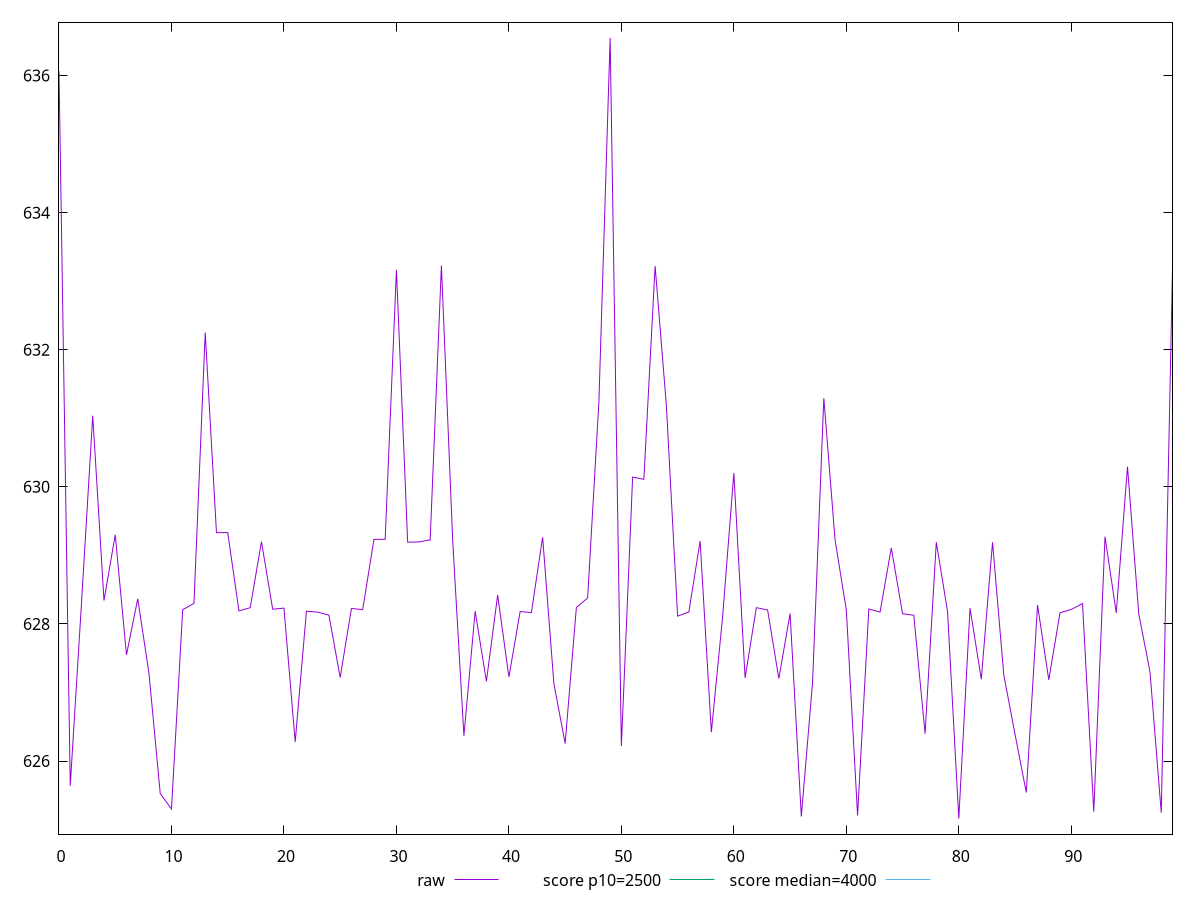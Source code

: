 reset

$raw <<EOF
0 636.067
1 625.6408
2 628.3067
3 631.038
4 628.34285
5 629.30165
6 627.54825
7 628.36725
8 627.2791
9 625.52745
10 625.30105
11 628.20755
12 628.30095
13 632.25
14 629.3317
15 629.3337
16 628.1907
17 628.2374
18 629.2001
19 628.21485
20 628.23145
21 626.28025
22 628.18655
23 628.1727
24 628.1281
25 627.21895
26 628.2264
27 628.20895
28 629.23345
29 629.2358
30 633.16525
31 629.19295
32 629.1977
33 629.2263
34 633.2284
35 629.22535
36 626.3707
37 628.18625
38 627.1631
39 628.42205
40 627.2278
41 628.18145
42 628.1662
43 629.2651
44 627.1288
45 626.2557
46 628.24165
47 628.37885
48 631.23285
49 636.54885
50 626.2201
51 630.1431
52 630.1098
53 633.2211
54 631.18955
55 628.11455
56 628.175
57 629.2098
58 626.42215
59 628.10525
60 630.2019
61 627.21455
62 628.2377
63 628.20435
64 627.2045
65 628.15255
66 625.19215
67 627.15185
68 631.29395
69 629.224
70 628.20665
71 625.20675
72 628.21925
73 628.17295
74 629.1097
75 628.1498
76 628.1268
77 626.3991
78 629.19225
79 628.18215
80 625.16225
81 628.2308
82 627.194
83 629.1914
84 627.2557
85 626.39105
86 625.54185
87 628.2763
88 627.1852
89 628.1629
90 628.21175
91 628.29775
92 625.2622
93 629.27385
94 628.1618
95 630.2936
96 628.147
97 627.3029
98 625.24655
99 633.1867
EOF

set key outside below
set xrange [0:99]
set yrange [624.934518:636.776582]
set trange [624.934518:636.776582]
set terminal svg size 640, 500 enhanced background rgb 'white'
set output "report_00008_2021-01-22T20:58:29.167/largest-contentful-paint/samples/empty/raw/values.svg"

plot $raw title "raw" with line, \
     2500 title "score p10=2500", \
     4000 title "score median=4000"

reset
